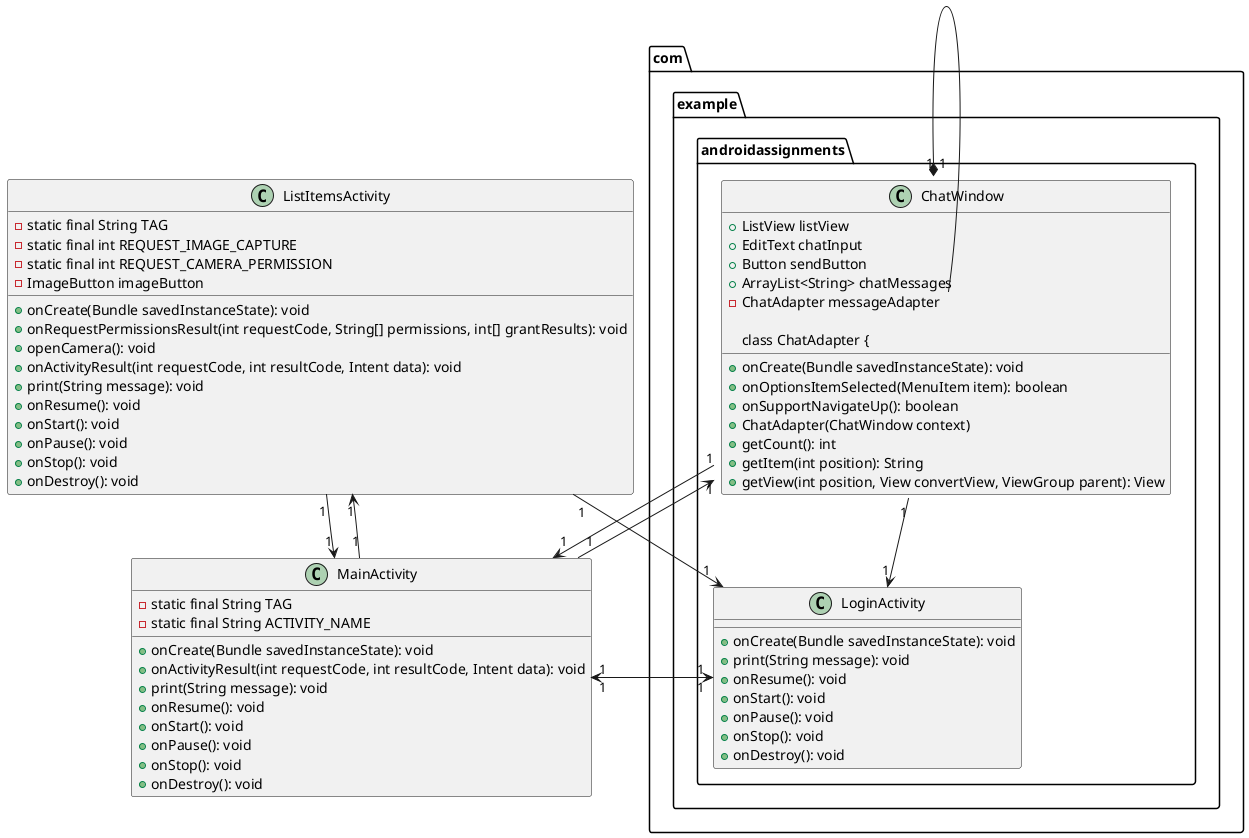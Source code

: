 @startuml

package com.example.androidassignments {

    class LoginActivity {
        + onCreate(Bundle savedInstanceState): void
        + print(String message): void
        + onResume(): void
        + onStart(): void
        + onPause(): void
        + onStop(): void
        + onDestroy(): void
    }

    class ChatWindow {
        + ListView listView
        + EditText chatInput
        + Button sendButton
        + ArrayList<String> chatMessages
        - ChatAdapter messageAdapter
        + onCreate(Bundle savedInstanceState): void
        + onOptionsItemSelected(MenuItem item): boolean
        + onSupportNavigateUp(): boolean

        class ChatAdapter {
            + ChatAdapter(ChatWindow context)
            + getCount(): int
            + getItem(int position): String
            + getView(int position, View convertView, ViewGroup parent): View
        }
    }

    class ListItemsActivity {
        - static final String TAG
        - static final int REQUEST_IMAGE_CAPTURE
        - static final int REQUEST_CAMERA_PERMISSION
        - ImageButton imageButton
        + onCreate(Bundle savedInstanceState): void
        + onRequestPermissionsResult(int requestCode, String[] permissions, int[] grantResults): void
        + openCamera(): void
        + onActivityResult(int requestCode, int resultCode, Intent data): void
        + print(String message): void
        + onResume(): void
        + onStart(): void
        + onPause(): void
        + onStop(): void
        + onDestroy(): void
    }

    class MainActivity {
        - static final String TAG
        - static final String ACTIVITY_NAME
        + onCreate(Bundle savedInstanceState): void
        + onActivityResult(int requestCode, int resultCode, Intent data): void
        + print(String message): void
        + onResume(): void
        + onStart(): void
        + onPause(): void
        + onStop(): void
        + onDestroy(): void
    }

    LoginActivity "1" --> "1" MainActivity
    MainActivity "1" --> "1" ListItemsActivity
    MainActivity "1" --> "1" ChatWindow
    MainActivity "1" --> "1" LoginActivity
    ListItemsActivity "1" --> "1" MainActivity
    ListItemsActivity "1" --> "1" LoginActivity
    ChatWindow "1" *-- "1" ChatWindow::ChatAdapter
    ChatWindow "1" --> "1" MainActivity
    ChatWindow "1" --> "1" LoginActivity
}

@enduml
